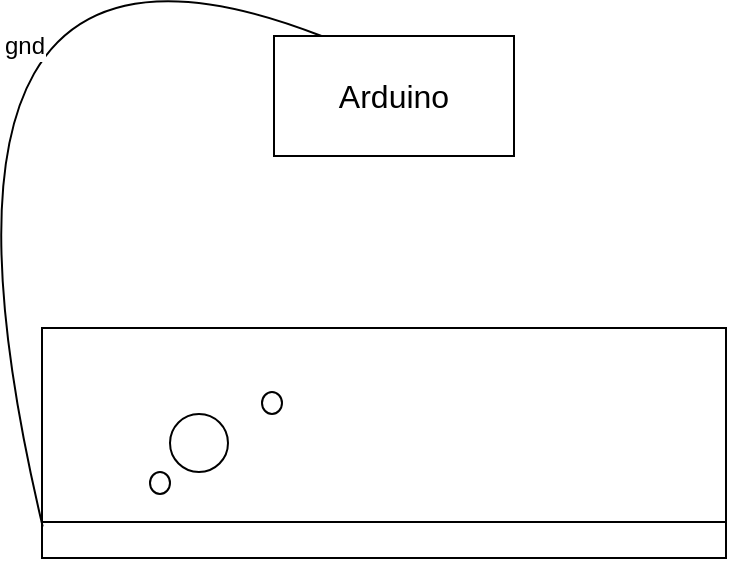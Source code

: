 <mxfile version="21.7.5" type="github">
  <diagram name="Seite-1" id="4bCfJQAmUCD-DN5tN8Yc">
    <mxGraphModel dx="1282" dy="627" grid="0" gridSize="10" guides="1" tooltips="1" connect="1" arrows="1" fold="1" page="0" pageScale="1" pageWidth="827" pageHeight="1169" math="0" shadow="0">
      <root>
        <mxCell id="0" />
        <mxCell id="1" parent="0" />
        <mxCell id="kxVsfwIadN9tzPHW7VSe-3" value="" style="rounded=0;whiteSpace=wrap;html=1;fontSize=16;" vertex="1" parent="1">
          <mxGeometry x="24" y="316" width="342" height="115" as="geometry" />
        </mxCell>
        <mxCell id="kxVsfwIadN9tzPHW7VSe-4" value="Arduino" style="rounded=0;whiteSpace=wrap;html=1;fontSize=16;" vertex="1" parent="1">
          <mxGeometry x="140" y="170" width="120" height="60" as="geometry" />
        </mxCell>
        <mxCell id="kxVsfwIadN9tzPHW7VSe-5" value="gnd" style="endArrow=none;html=1;rounded=0;fontSize=12;startSize=8;endSize=8;curved=1;exitX=0.198;exitY=0;exitDx=0;exitDy=0;exitPerimeter=0;entryX=0.001;entryY=0.863;entryDx=0;entryDy=0;entryPerimeter=0;" edge="1" parent="1" source="kxVsfwIadN9tzPHW7VSe-4" target="kxVsfwIadN9tzPHW7VSe-3">
          <mxGeometry x="0.177" y="46" width="50" height="50" relative="1" as="geometry">
            <mxPoint x="175" y="225" as="sourcePoint" />
            <mxPoint x="225" y="175" as="targetPoint" />
            <Array as="points">
              <mxPoint x="-54" y="85" />
            </Array>
            <mxPoint as="offset" />
          </mxGeometry>
        </mxCell>
        <mxCell id="kxVsfwIadN9tzPHW7VSe-8" value="" style="ellipse;whiteSpace=wrap;html=1;aspect=fixed;fontSize=16;" vertex="1" parent="1">
          <mxGeometry x="88" y="359" width="29" height="29" as="geometry" />
        </mxCell>
        <mxCell id="kxVsfwIadN9tzPHW7VSe-9" value="" style="endArrow=none;html=1;rounded=0;fontSize=12;startSize=8;endSize=8;curved=1;exitX=0;exitY=0.75;exitDx=0;exitDy=0;entryX=1;entryY=0.75;entryDx=0;entryDy=0;" edge="1" parent="1">
          <mxGeometry width="50" height="50" relative="1" as="geometry">
            <mxPoint x="24" y="413" as="sourcePoint" />
            <mxPoint x="366" y="413" as="targetPoint" />
          </mxGeometry>
        </mxCell>
        <mxCell id="kxVsfwIadN9tzPHW7VSe-11" value="" style="ellipse;whiteSpace=wrap;html=1;fontSize=16;" vertex="1" parent="1">
          <mxGeometry x="134" y="348" width="10" height="11" as="geometry" />
        </mxCell>
        <mxCell id="kxVsfwIadN9tzPHW7VSe-12" value="" style="ellipse;whiteSpace=wrap;html=1;fontSize=16;" vertex="1" parent="1">
          <mxGeometry x="78" y="388" width="10" height="11" as="geometry" />
        </mxCell>
      </root>
    </mxGraphModel>
  </diagram>
</mxfile>
